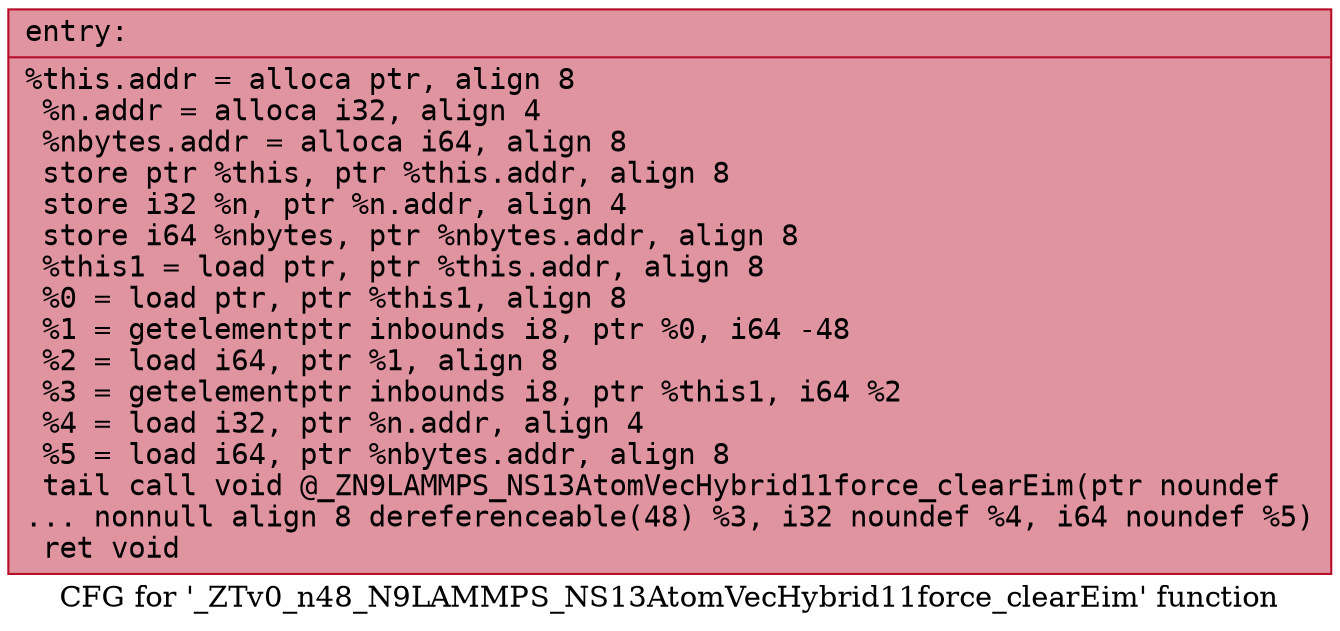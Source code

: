 digraph "CFG for '_ZTv0_n48_N9LAMMPS_NS13AtomVecHybrid11force_clearEim' function" {
	label="CFG for '_ZTv0_n48_N9LAMMPS_NS13AtomVecHybrid11force_clearEim' function";

	Node0x557e2af199d0 [shape=record,color="#b70d28ff", style=filled, fillcolor="#b70d2870" fontname="Courier",label="{entry:\l|  %this.addr = alloca ptr, align 8\l  %n.addr = alloca i32, align 4\l  %nbytes.addr = alloca i64, align 8\l  store ptr %this, ptr %this.addr, align 8\l  store i32 %n, ptr %n.addr, align 4\l  store i64 %nbytes, ptr %nbytes.addr, align 8\l  %this1 = load ptr, ptr %this.addr, align 8\l  %0 = load ptr, ptr %this1, align 8\l  %1 = getelementptr inbounds i8, ptr %0, i64 -48\l  %2 = load i64, ptr %1, align 8\l  %3 = getelementptr inbounds i8, ptr %this1, i64 %2\l  %4 = load i32, ptr %n.addr, align 4\l  %5 = load i64, ptr %nbytes.addr, align 8\l  tail call void @_ZN9LAMMPS_NS13AtomVecHybrid11force_clearEim(ptr noundef\l... nonnull align 8 dereferenceable(48) %3, i32 noundef %4, i64 noundef %5)\l  ret void\l}"];
}
